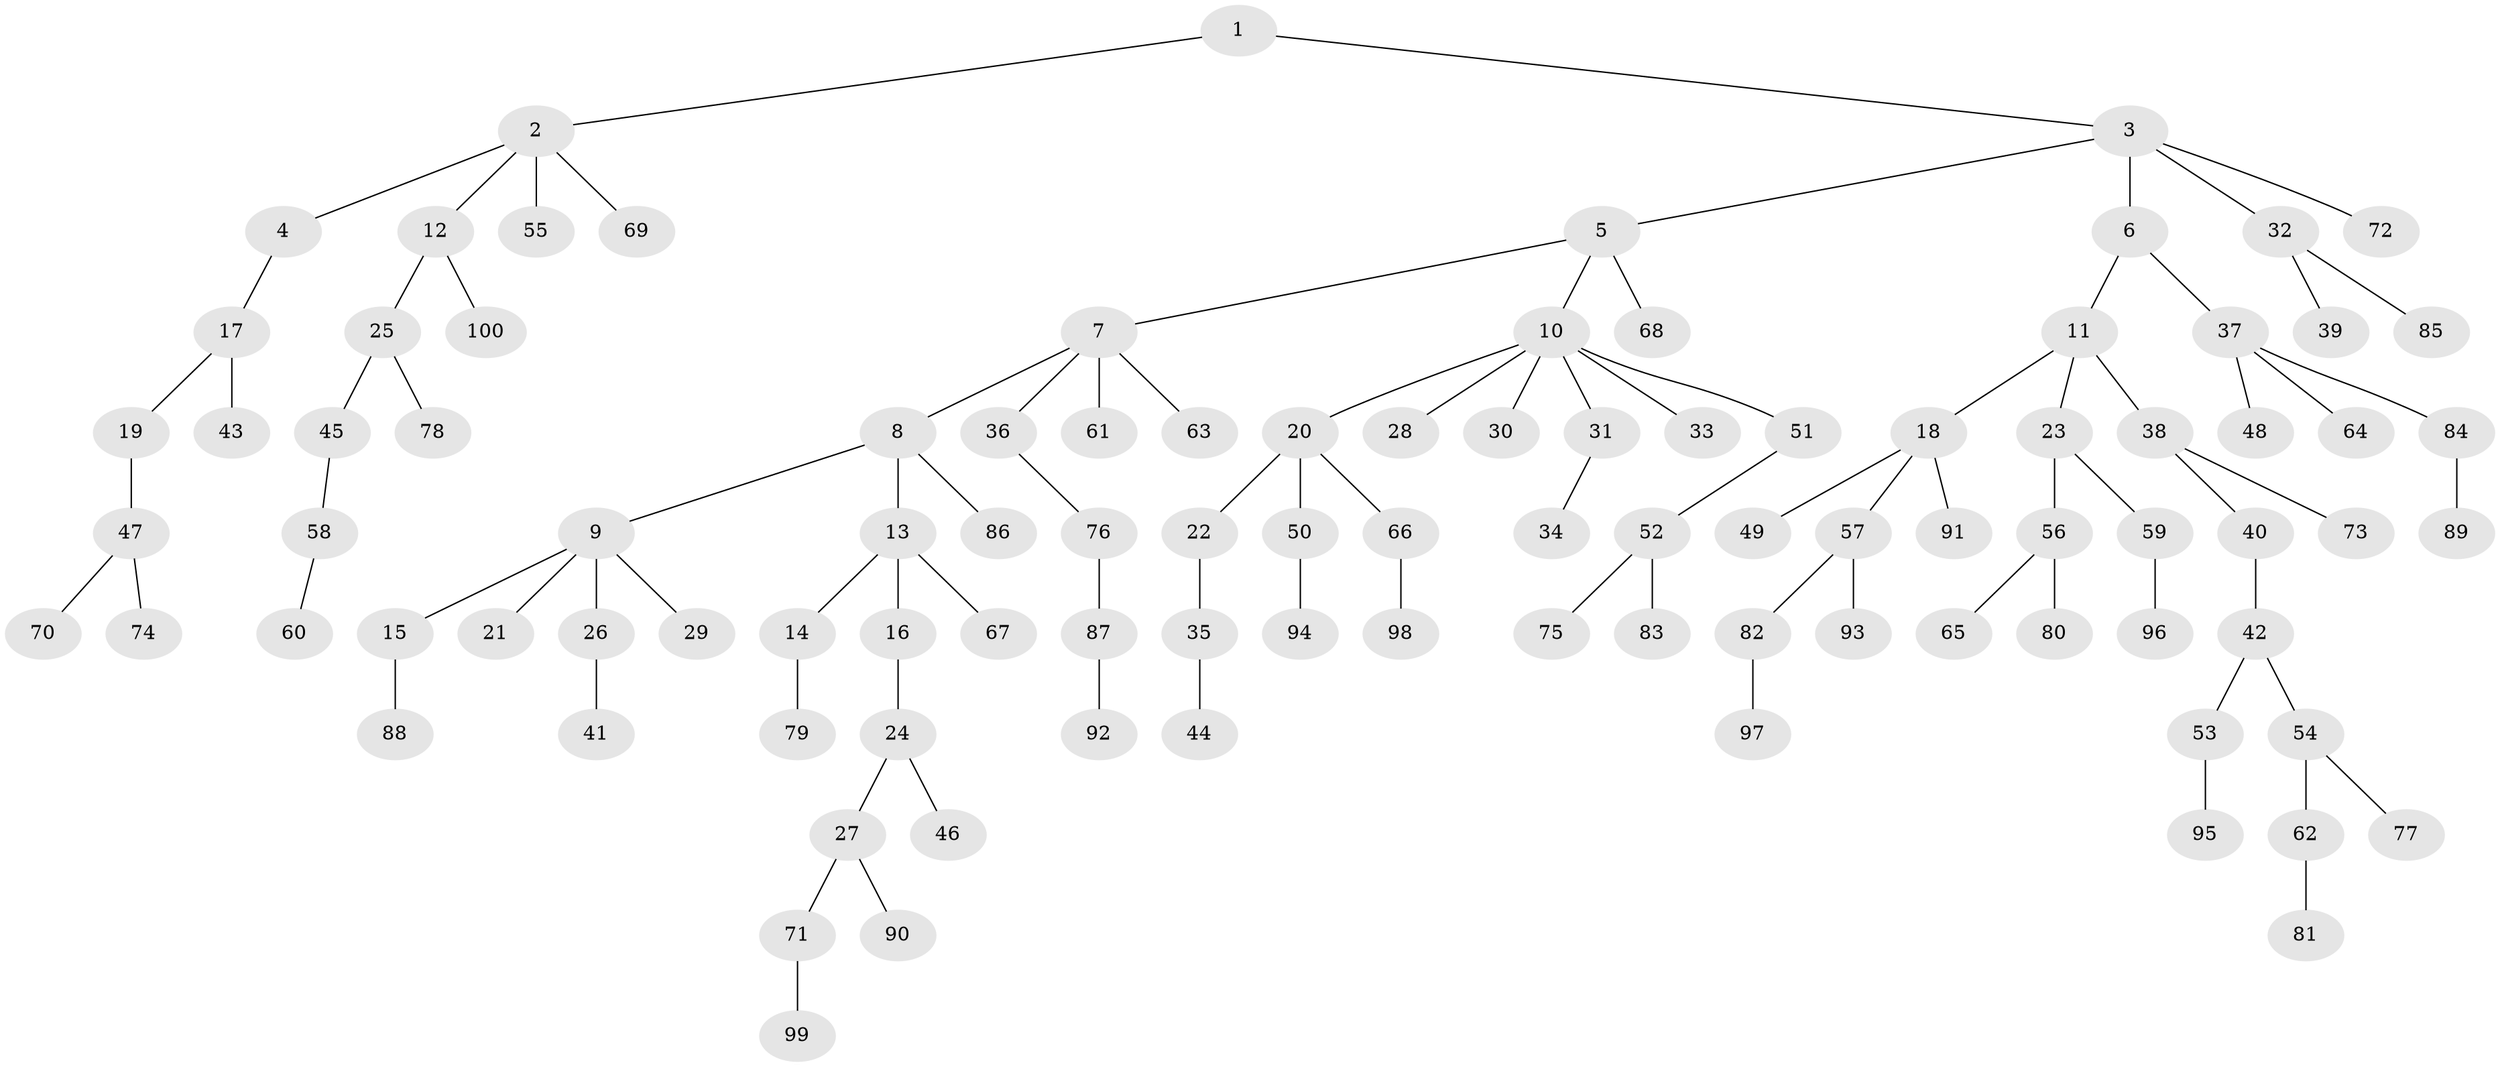 // Generated by graph-tools (version 1.1) at 2025/02/03/09/25 03:02:27]
// undirected, 100 vertices, 99 edges
graph export_dot {
graph [start="1"]
  node [color=gray90,style=filled];
  1;
  2;
  3;
  4;
  5;
  6;
  7;
  8;
  9;
  10;
  11;
  12;
  13;
  14;
  15;
  16;
  17;
  18;
  19;
  20;
  21;
  22;
  23;
  24;
  25;
  26;
  27;
  28;
  29;
  30;
  31;
  32;
  33;
  34;
  35;
  36;
  37;
  38;
  39;
  40;
  41;
  42;
  43;
  44;
  45;
  46;
  47;
  48;
  49;
  50;
  51;
  52;
  53;
  54;
  55;
  56;
  57;
  58;
  59;
  60;
  61;
  62;
  63;
  64;
  65;
  66;
  67;
  68;
  69;
  70;
  71;
  72;
  73;
  74;
  75;
  76;
  77;
  78;
  79;
  80;
  81;
  82;
  83;
  84;
  85;
  86;
  87;
  88;
  89;
  90;
  91;
  92;
  93;
  94;
  95;
  96;
  97;
  98;
  99;
  100;
  1 -- 2;
  1 -- 3;
  2 -- 4;
  2 -- 12;
  2 -- 55;
  2 -- 69;
  3 -- 5;
  3 -- 6;
  3 -- 32;
  3 -- 72;
  4 -- 17;
  5 -- 7;
  5 -- 10;
  5 -- 68;
  6 -- 11;
  6 -- 37;
  7 -- 8;
  7 -- 36;
  7 -- 61;
  7 -- 63;
  8 -- 9;
  8 -- 13;
  8 -- 86;
  9 -- 15;
  9 -- 21;
  9 -- 26;
  9 -- 29;
  10 -- 20;
  10 -- 28;
  10 -- 30;
  10 -- 31;
  10 -- 33;
  10 -- 51;
  11 -- 18;
  11 -- 23;
  11 -- 38;
  12 -- 25;
  12 -- 100;
  13 -- 14;
  13 -- 16;
  13 -- 67;
  14 -- 79;
  15 -- 88;
  16 -- 24;
  17 -- 19;
  17 -- 43;
  18 -- 49;
  18 -- 57;
  18 -- 91;
  19 -- 47;
  20 -- 22;
  20 -- 50;
  20 -- 66;
  22 -- 35;
  23 -- 56;
  23 -- 59;
  24 -- 27;
  24 -- 46;
  25 -- 45;
  25 -- 78;
  26 -- 41;
  27 -- 71;
  27 -- 90;
  31 -- 34;
  32 -- 39;
  32 -- 85;
  35 -- 44;
  36 -- 76;
  37 -- 48;
  37 -- 64;
  37 -- 84;
  38 -- 40;
  38 -- 73;
  40 -- 42;
  42 -- 53;
  42 -- 54;
  45 -- 58;
  47 -- 70;
  47 -- 74;
  50 -- 94;
  51 -- 52;
  52 -- 75;
  52 -- 83;
  53 -- 95;
  54 -- 62;
  54 -- 77;
  56 -- 65;
  56 -- 80;
  57 -- 82;
  57 -- 93;
  58 -- 60;
  59 -- 96;
  62 -- 81;
  66 -- 98;
  71 -- 99;
  76 -- 87;
  82 -- 97;
  84 -- 89;
  87 -- 92;
}
